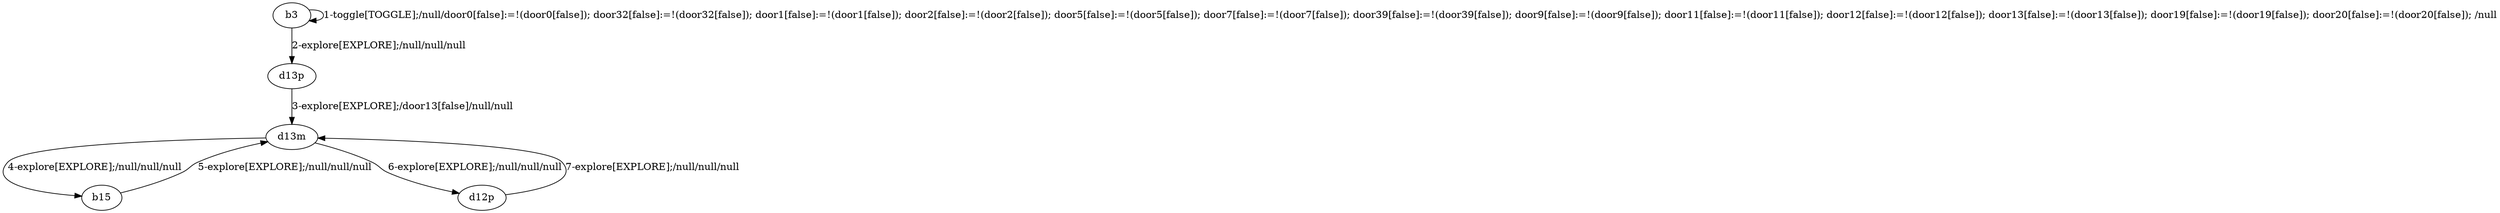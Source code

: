 # Total number of goals covered by this test: 2
# d12p --> d13m
# d13m --> d12p

digraph g {
"b3" -> "b3" [label = "1-toggle[TOGGLE];/null/door0[false]:=!(door0[false]); door32[false]:=!(door32[false]); door1[false]:=!(door1[false]); door2[false]:=!(door2[false]); door5[false]:=!(door5[false]); door7[false]:=!(door7[false]); door39[false]:=!(door39[false]); door9[false]:=!(door9[false]); door11[false]:=!(door11[false]); door12[false]:=!(door12[false]); door13[false]:=!(door13[false]); door19[false]:=!(door19[false]); door20[false]:=!(door20[false]); /null"];
"b3" -> "d13p" [label = "2-explore[EXPLORE];/null/null/null"];
"d13p" -> "d13m" [label = "3-explore[EXPLORE];/door13[false]/null/null"];
"d13m" -> "b15" [label = "4-explore[EXPLORE];/null/null/null"];
"b15" -> "d13m" [label = "5-explore[EXPLORE];/null/null/null"];
"d13m" -> "d12p" [label = "6-explore[EXPLORE];/null/null/null"];
"d12p" -> "d13m" [label = "7-explore[EXPLORE];/null/null/null"];
}